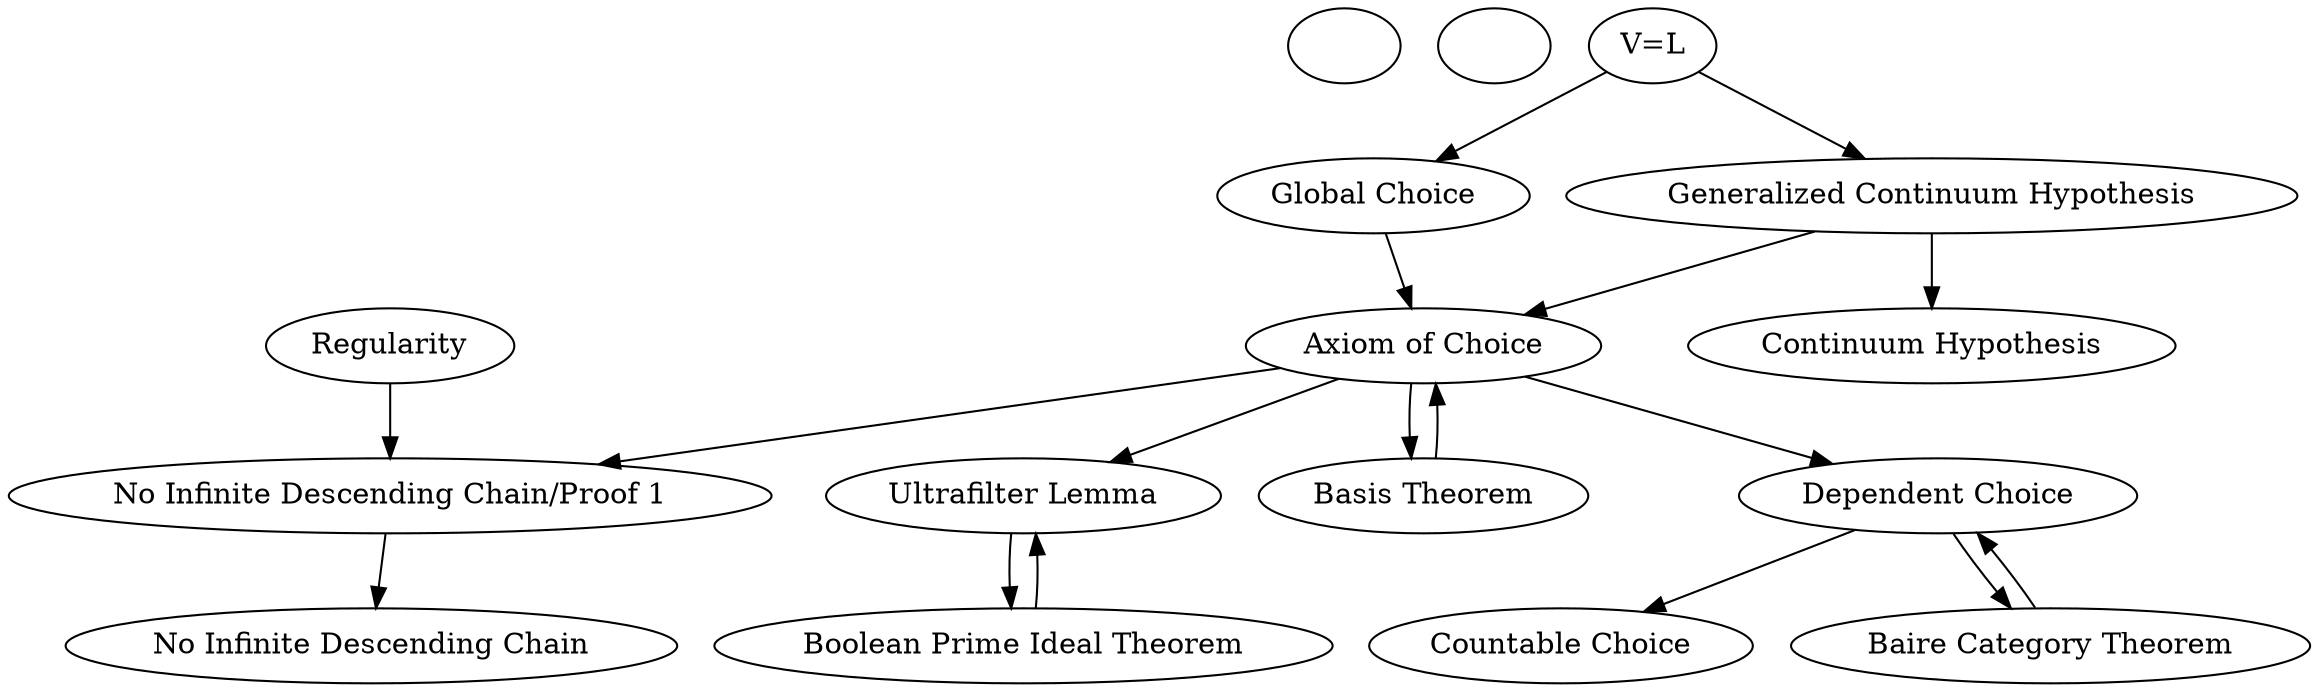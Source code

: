 digraph ChoicePrinciples {
	    "Generalized Continuum Hypothesis" -> "Axiom of Choice";
	    "Generalized Continuum Hypothesis" -> "Continuum Hypothesis";
	    "Axiom of Choice" -> "Ultrafilter Lemma";
	    "Global Choice" -> "Axiom of Choice";
	    "Axiom of Choice" -> "Basis Theorem";
	    "Basis Theorem" -> "Axiom of Choice";
	    "Axiom of Choice" -> "Dependent Choice";
	    "Dependent Choice" -> "Countable Choice";
	    "Dependent Choice" -> "Baire Category Theorem";
	    "Baire Category Theorem" -> "Dependent Choice";
	    "Boolean Prime Ideal Theorem" -> "Ultrafilter Lemma";
	    "Ultrafilter Lemma" -> "Boolean Prime Ideal Theorem";
	    "V=L" -> "Generalized Continuum Hypothesis";
	    "V=L" -> "Global Choice";
	    "No Infinite Descending Chain/Proof 1";
	    "Regularity" -> "No Infinite Descending Chain/Proof 1";
	    "Axiom of Choice" -> "No Infinite Descending Chain/Proof 1";
	    "No Infinite Descending Chain/Proof 1" -> "No Infinite Descending Chain"
}
